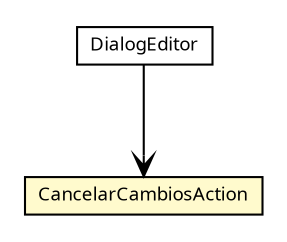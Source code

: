 #!/usr/local/bin/dot
#
# Class diagram 
# Generated by UMLGraph version R5_6 (http://www.umlgraph.org/)
#

digraph G {
	edge [fontname="Trebuchet MS",fontsize=10,labelfontname="Trebuchet MS",labelfontsize=10];
	node [fontname="Trebuchet MS",fontsize=10,shape=plaintext];
	nodesep=0.25;
	ranksep=0.5;
	// se.cambio.cds.openehr.view.dialogs.DialogEditor
	c148040 [label=<<table title="se.cambio.cds.openehr.view.dialogs.DialogEditor" border="0" cellborder="1" cellspacing="0" cellpadding="2" port="p" href="./DialogEditor.html">
		<tr><td><table border="0" cellspacing="0" cellpadding="1">
<tr><td align="center" balign="center"><font face="Trebuchet MS"> DialogEditor </font></td></tr>
		</table></td></tr>
		</table>>, URL="./DialogEditor.html", fontname="Trebuchet MS", fontcolor="black", fontsize=9.0];
	// se.cambio.cds.openehr.view.dialogs.DialogEditor.CancelarCambiosAction
	c148041 [label=<<table title="se.cambio.cds.openehr.view.dialogs.DialogEditor.CancelarCambiosAction" border="0" cellborder="1" cellspacing="0" cellpadding="2" port="p" bgcolor="lemonChiffon" href="./DialogEditor.CancelarCambiosAction.html">
		<tr><td><table border="0" cellspacing="0" cellpadding="1">
<tr><td align="center" balign="center"><font face="Trebuchet MS"> CancelarCambiosAction </font></td></tr>
		</table></td></tr>
		</table>>, URL="./DialogEditor.CancelarCambiosAction.html", fontname="Trebuchet MS", fontcolor="black", fontsize=9.0];
	// se.cambio.cds.openehr.view.dialogs.DialogEditor NAVASSOC se.cambio.cds.openehr.view.dialogs.DialogEditor.CancelarCambiosAction
	c148040:p -> c148041:p [taillabel="", label="", headlabel="", fontname="Trebuchet MS", fontcolor="black", fontsize=10.0, color="black", arrowhead=open];
}

